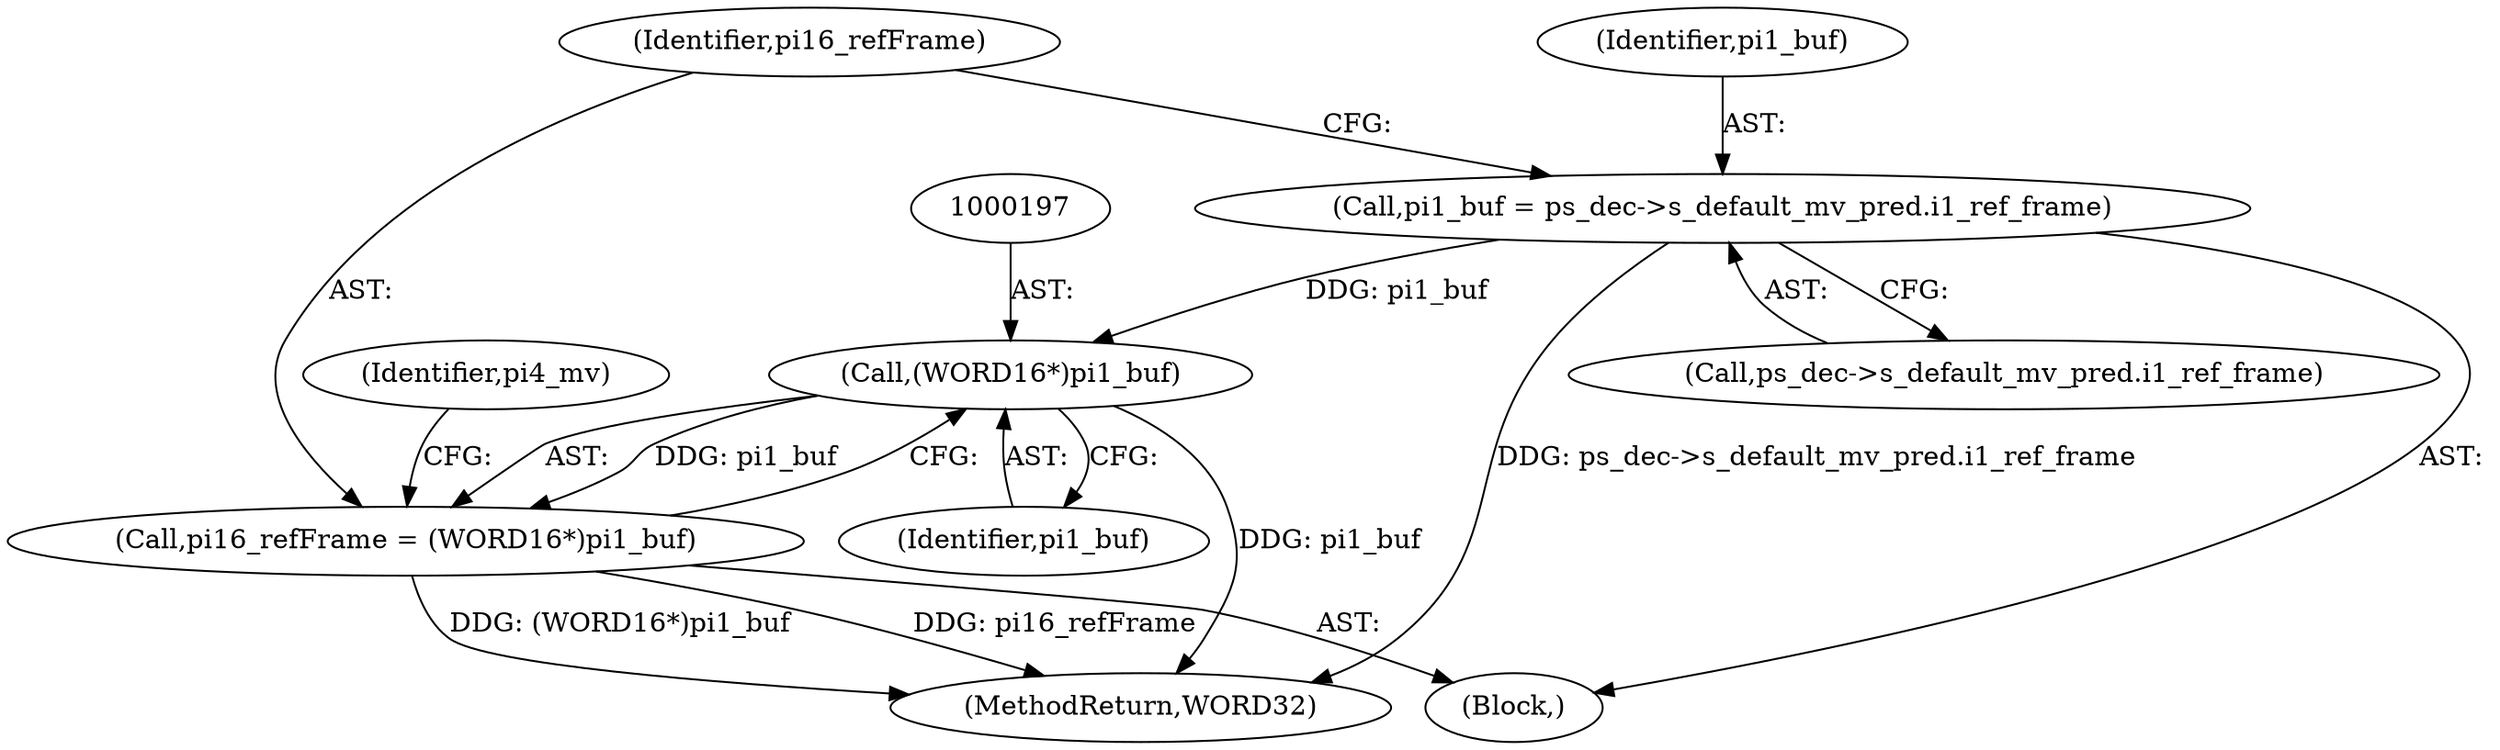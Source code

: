 digraph "0_Android_943323f1d9d3dd5c2634deb26cbe72343ca6b3db_2@pointer" {
"1000187" [label="(Call,pi1_buf = ps_dec->s_default_mv_pred.i1_ref_frame)"];
"1000196" [label="(Call,(WORD16*)pi1_buf)"];
"1000194" [label="(Call,pi16_refFrame = (WORD16*)pi1_buf)"];
"1000196" [label="(Call,(WORD16*)pi1_buf)"];
"1000194" [label="(Call,pi16_refFrame = (WORD16*)pi1_buf)"];
"1000170" [label="(Block,)"];
"1000189" [label="(Call,ps_dec->s_default_mv_pred.i1_ref_frame)"];
"1000201" [label="(Identifier,pi4_mv)"];
"1000188" [label="(Identifier,pi1_buf)"];
"1000195" [label="(Identifier,pi16_refFrame)"];
"1000187" [label="(Call,pi1_buf = ps_dec->s_default_mv_pred.i1_ref_frame)"];
"1000198" [label="(Identifier,pi1_buf)"];
"1001025" [label="(MethodReturn,WORD32)"];
"1000187" -> "1000170"  [label="AST: "];
"1000187" -> "1000189"  [label="CFG: "];
"1000188" -> "1000187"  [label="AST: "];
"1000189" -> "1000187"  [label="AST: "];
"1000195" -> "1000187"  [label="CFG: "];
"1000187" -> "1001025"  [label="DDG: ps_dec->s_default_mv_pred.i1_ref_frame"];
"1000187" -> "1000196"  [label="DDG: pi1_buf"];
"1000196" -> "1000194"  [label="AST: "];
"1000196" -> "1000198"  [label="CFG: "];
"1000197" -> "1000196"  [label="AST: "];
"1000198" -> "1000196"  [label="AST: "];
"1000194" -> "1000196"  [label="CFG: "];
"1000196" -> "1001025"  [label="DDG: pi1_buf"];
"1000196" -> "1000194"  [label="DDG: pi1_buf"];
"1000194" -> "1000170"  [label="AST: "];
"1000195" -> "1000194"  [label="AST: "];
"1000201" -> "1000194"  [label="CFG: "];
"1000194" -> "1001025"  [label="DDG: pi16_refFrame"];
"1000194" -> "1001025"  [label="DDG: (WORD16*)pi1_buf"];
}
